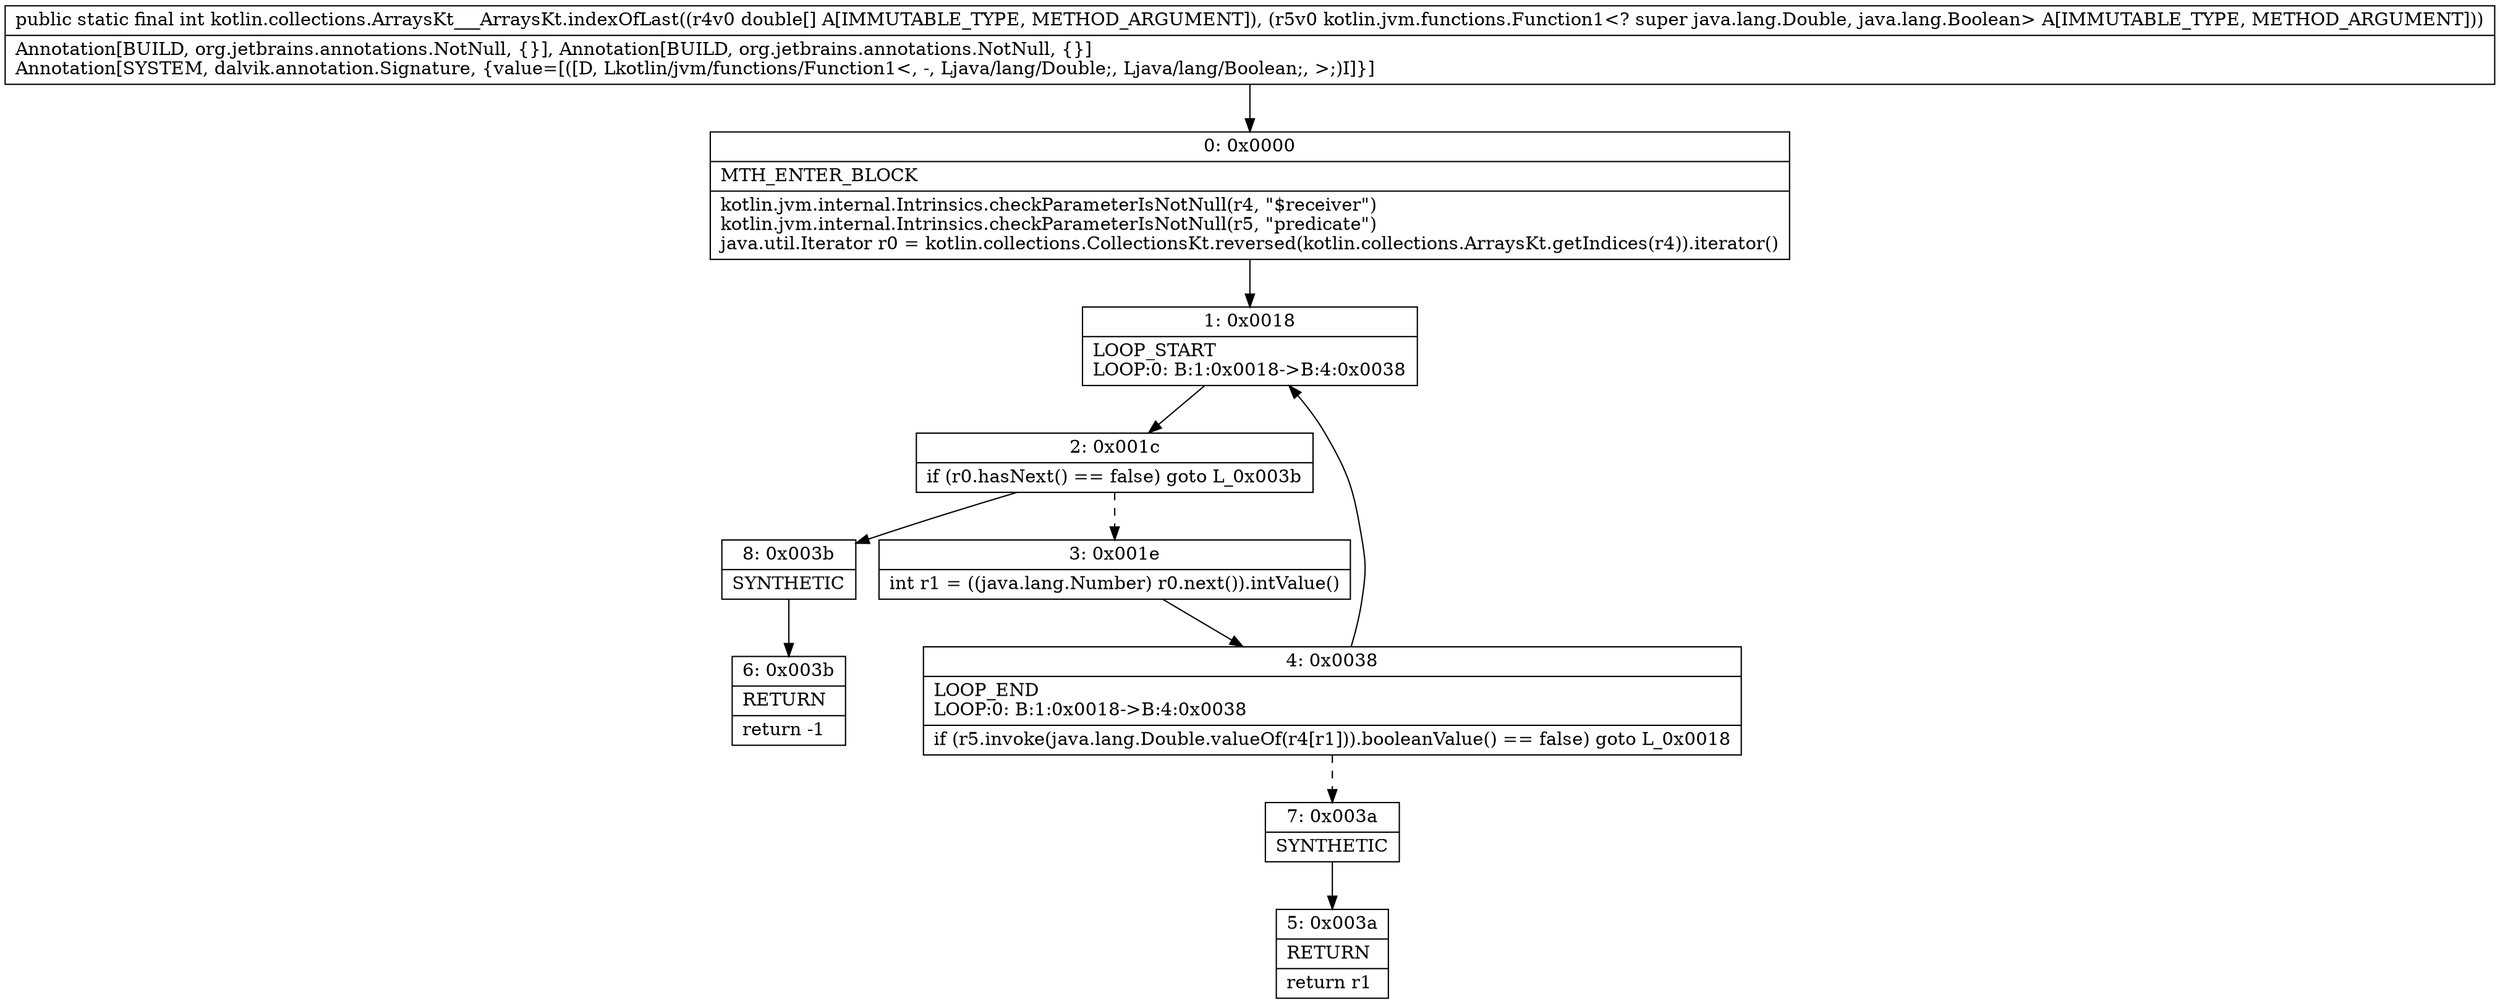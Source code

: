 digraph "CFG forkotlin.collections.ArraysKt___ArraysKt.indexOfLast([DLkotlin\/jvm\/functions\/Function1;)I" {
Node_0 [shape=record,label="{0\:\ 0x0000|MTH_ENTER_BLOCK\l|kotlin.jvm.internal.Intrinsics.checkParameterIsNotNull(r4, \"$receiver\")\lkotlin.jvm.internal.Intrinsics.checkParameterIsNotNull(r5, \"predicate\")\ljava.util.Iterator r0 = kotlin.collections.CollectionsKt.reversed(kotlin.collections.ArraysKt.getIndices(r4)).iterator()\l}"];
Node_1 [shape=record,label="{1\:\ 0x0018|LOOP_START\lLOOP:0: B:1:0x0018\-\>B:4:0x0038\l}"];
Node_2 [shape=record,label="{2\:\ 0x001c|if (r0.hasNext() == false) goto L_0x003b\l}"];
Node_3 [shape=record,label="{3\:\ 0x001e|int r1 = ((java.lang.Number) r0.next()).intValue()\l}"];
Node_4 [shape=record,label="{4\:\ 0x0038|LOOP_END\lLOOP:0: B:1:0x0018\-\>B:4:0x0038\l|if (r5.invoke(java.lang.Double.valueOf(r4[r1])).booleanValue() == false) goto L_0x0018\l}"];
Node_5 [shape=record,label="{5\:\ 0x003a|RETURN\l|return r1\l}"];
Node_6 [shape=record,label="{6\:\ 0x003b|RETURN\l|return \-1\l}"];
Node_7 [shape=record,label="{7\:\ 0x003a|SYNTHETIC\l}"];
Node_8 [shape=record,label="{8\:\ 0x003b|SYNTHETIC\l}"];
MethodNode[shape=record,label="{public static final int kotlin.collections.ArraysKt___ArraysKt.indexOfLast((r4v0 double[] A[IMMUTABLE_TYPE, METHOD_ARGUMENT]), (r5v0 kotlin.jvm.functions.Function1\<? super java.lang.Double, java.lang.Boolean\> A[IMMUTABLE_TYPE, METHOD_ARGUMENT]))  | Annotation[BUILD, org.jetbrains.annotations.NotNull, \{\}], Annotation[BUILD, org.jetbrains.annotations.NotNull, \{\}]\lAnnotation[SYSTEM, dalvik.annotation.Signature, \{value=[([D, Lkotlin\/jvm\/functions\/Function1\<, \-, Ljava\/lang\/Double;, Ljava\/lang\/Boolean;, \>;)I]\}]\l}"];
MethodNode -> Node_0;
Node_0 -> Node_1;
Node_1 -> Node_2;
Node_2 -> Node_3[style=dashed];
Node_2 -> Node_8;
Node_3 -> Node_4;
Node_4 -> Node_1;
Node_4 -> Node_7[style=dashed];
Node_7 -> Node_5;
Node_8 -> Node_6;
}

